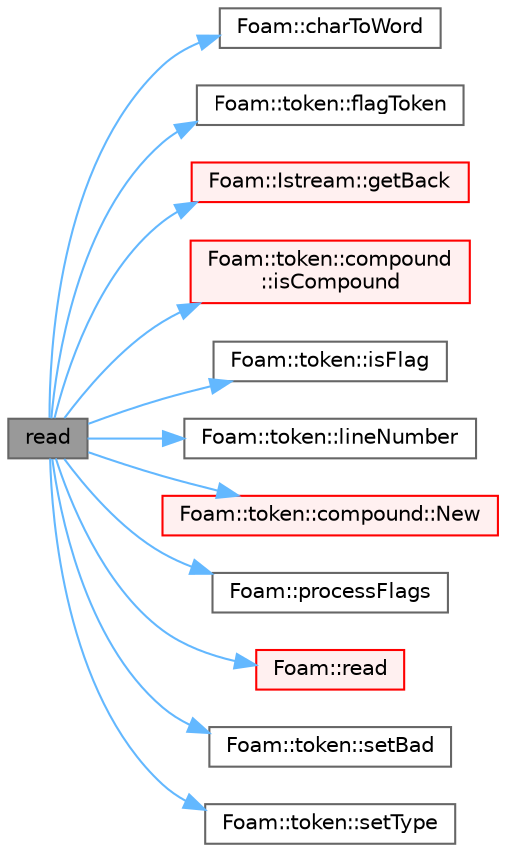 digraph "read"
{
 // LATEX_PDF_SIZE
  bgcolor="transparent";
  edge [fontname=Helvetica,fontsize=10,labelfontname=Helvetica,labelfontsize=10];
  node [fontname=Helvetica,fontsize=10,shape=box,height=0.2,width=0.4];
  rankdir="LR";
  Node1 [id="Node000001",label="read",height=0.2,width=0.4,color="gray40", fillcolor="grey60", style="filled", fontcolor="black",tooltip=" "];
  Node1 -> Node2 [id="edge1_Node000001_Node000002",color="steelblue1",style="solid",tooltip=" "];
  Node2 [id="Node000002",label="Foam::charToWord",height=0.2,width=0.4,color="grey40", fillcolor="white", style="filled",URL="$namespaceFoam.html#a13f45d8327295e018267e86be502f2b7",tooltip=" "];
  Node1 -> Node3 [id="edge2_Node000001_Node000003",color="steelblue1",style="solid",tooltip=" "];
  Node3 [id="Node000003",label="Foam::token::flagToken",height=0.2,width=0.4,color="grey40", fillcolor="white", style="filled",URL="$classFoam_1_1token.html#aad815c5424a11dd702cc65ef32e4b156",tooltip=" "];
  Node1 -> Node4 [id="edge3_Node000001_Node000004",color="steelblue1",style="solid",tooltip=" "];
  Node4 [id="Node000004",label="Foam::Istream::getBack",height=0.2,width=0.4,color="red", fillcolor="#FFF0F0", style="filled",URL="$classFoam_1_1Istream.html#a2fa0de349bf86cba54424c4a512e1e49",tooltip=" "];
  Node1 -> Node7 [id="edge4_Node000001_Node000007",color="steelblue1",style="solid",tooltip=" "];
  Node7 [id="Node000007",label="Foam::token::compound\l::isCompound",height=0.2,width=0.4,color="red", fillcolor="#FFF0F0", style="filled",URL="$classFoam_1_1token_1_1compound.html#a5526b1ed4c0af8c93b921751f9beec9d",tooltip=" "];
  Node1 -> Node9 [id="edge5_Node000001_Node000009",color="steelblue1",style="solid",tooltip=" "];
  Node9 [id="Node000009",label="Foam::token::isFlag",height=0.2,width=0.4,color="grey40", fillcolor="white", style="filled",URL="$classFoam_1_1token.html#aa6242ae71ce1a168ee11578032e6731e",tooltip=" "];
  Node1 -> Node10 [id="edge6_Node000001_Node000010",color="steelblue1",style="solid",tooltip=" "];
  Node10 [id="Node000010",label="Foam::token::lineNumber",height=0.2,width=0.4,color="grey40", fillcolor="white", style="filled",URL="$classFoam_1_1token.html#a28c5415d2cfef6c7df087bd2d6358360",tooltip=" "];
  Node1 -> Node11 [id="edge7_Node000001_Node000011",color="steelblue1",style="solid",tooltip=" "];
  Node11 [id="Node000011",label="Foam::token::compound::New",height=0.2,width=0.4,color="red", fillcolor="#FFF0F0", style="filled",URL="$classFoam_1_1token_1_1compound.html#a66942551769e1a23b7894ad45273cd89",tooltip=" "];
  Node1 -> Node14 [id="edge8_Node000001_Node000014",color="steelblue1",style="solid",tooltip=" "];
  Node14 [id="Node000014",label="Foam::processFlags",height=0.2,width=0.4,color="grey40", fillcolor="white", style="filled",URL="$namespaceFoam.html#a2a719aee971269d6ebfd3450ea7cc024",tooltip=" "];
  Node1 -> Node15 [id="edge9_Node000001_Node000015",color="steelblue1",style="solid",tooltip=" "];
  Node15 [id="Node000015",label="Foam::read",height=0.2,width=0.4,color="red", fillcolor="#FFF0F0", style="filled",URL="$namespaceFoam.html#a1fd1b86b5fb56f395590d38fff785534",tooltip=" "];
  Node1 -> Node17 [id="edge10_Node000001_Node000017",color="steelblue1",style="solid",tooltip=" "];
  Node17 [id="Node000017",label="Foam::token::setBad",height=0.2,width=0.4,color="grey40", fillcolor="white", style="filled",URL="$classFoam_1_1token.html#a638b33dd25b3cd8ea7e846f04fd6a6a3",tooltip=" "];
  Node1 -> Node18 [id="edge11_Node000001_Node000018",color="steelblue1",style="solid",tooltip=" "];
  Node18 [id="Node000018",label="Foam::token::setType",height=0.2,width=0.4,color="grey40", fillcolor="white", style="filled",URL="$classFoam_1_1token.html#aaa0be573db74c47aba90dc022deef9af",tooltip=" "];
}
